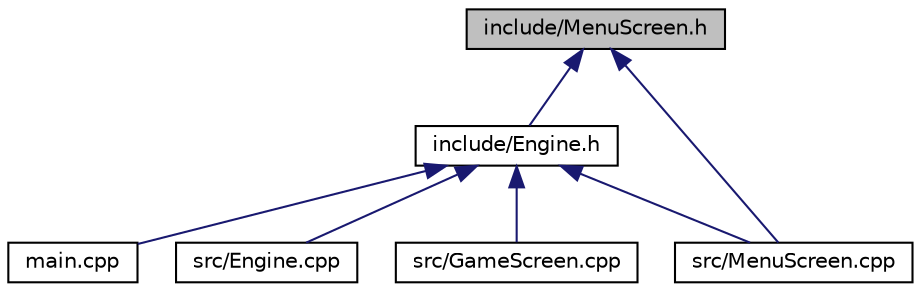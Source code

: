 digraph G
{
  edge [fontname="Helvetica",fontsize="10",labelfontname="Helvetica",labelfontsize="10"];
  node [fontname="Helvetica",fontsize="10",shape=record];
  Node1 [label="include/MenuScreen.h",height=0.2,width=0.4,color="black", fillcolor="grey75", style="filled" fontcolor="black"];
  Node1 -> Node2 [dir="back",color="midnightblue",fontsize="10",style="solid"];
  Node2 [label="include/Engine.h",height=0.2,width=0.4,color="black", fillcolor="white", style="filled",URL="$_engine_8h.html"];
  Node2 -> Node3 [dir="back",color="midnightblue",fontsize="10",style="solid"];
  Node3 [label="main.cpp",height=0.2,width=0.4,color="black", fillcolor="white", style="filled",URL="$main_8cpp.html"];
  Node2 -> Node4 [dir="back",color="midnightblue",fontsize="10",style="solid"];
  Node4 [label="src/Engine.cpp",height=0.2,width=0.4,color="black", fillcolor="white", style="filled",URL="$_engine_8cpp.html"];
  Node2 -> Node5 [dir="back",color="midnightblue",fontsize="10",style="solid"];
  Node5 [label="src/GameScreen.cpp",height=0.2,width=0.4,color="black", fillcolor="white", style="filled",URL="$_game_screen_8cpp.html"];
  Node2 -> Node6 [dir="back",color="midnightblue",fontsize="10",style="solid"];
  Node6 [label="src/MenuScreen.cpp",height=0.2,width=0.4,color="black", fillcolor="white", style="filled",URL="$_menu_screen_8cpp.html"];
  Node1 -> Node6 [dir="back",color="midnightblue",fontsize="10",style="solid"];
}
